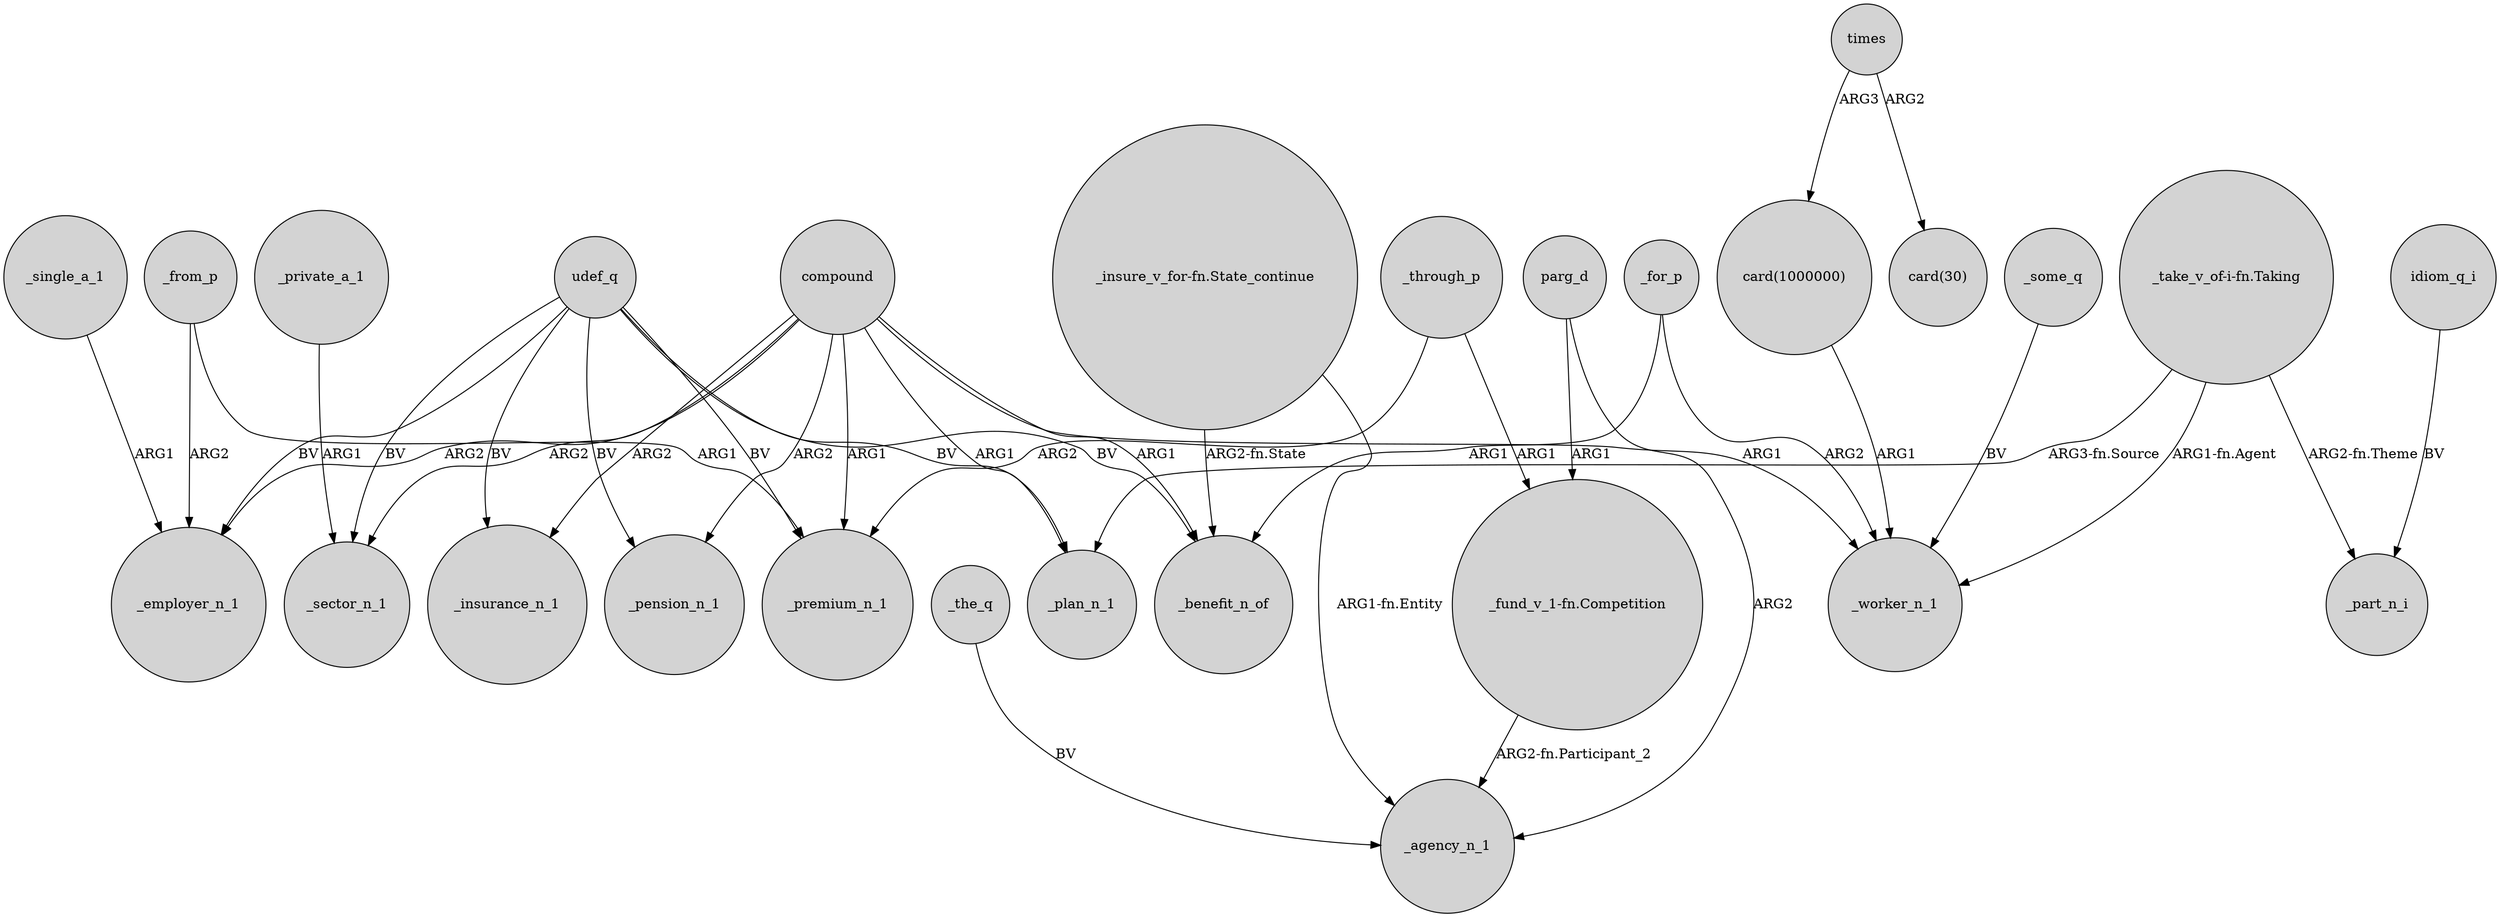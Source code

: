 digraph {
	node [shape=circle style=filled]
	_through_p -> _premium_n_1 [label=ARG2]
	_some_q -> _worker_n_1 [label=BV]
	udef_q -> _insurance_n_1 [label=BV]
	_for_p -> _benefit_n_of [label=ARG1]
	parg_d -> _agency_n_1 [label=ARG2]
	"card(1000000)" -> _worker_n_1 [label=ARG1]
	udef_q -> _benefit_n_of [label=BV]
	times -> "card(1000000)" [label=ARG3]
	_the_q -> _agency_n_1 [label=BV]
	"_fund_v_1-fn.Competition" -> _agency_n_1 [label="ARG2-fn.Participant_2"]
	compound -> _premium_n_1 [label=ARG1]
	_through_p -> "_fund_v_1-fn.Competition" [label=ARG1]
	"_take_v_of-i-fn.Taking" -> _plan_n_1 [label="ARG3-fn.Source"]
	idiom_q_i -> _part_n_i [label=BV]
	udef_q -> _sector_n_1 [label=BV]
	_private_a_1 -> _sector_n_1 [label=ARG1]
	_from_p -> _premium_n_1 [label=ARG1]
	udef_q -> _pension_n_1 [label=BV]
	compound -> _worker_n_1 [label=ARG1]
	times -> "card(30)" [label=ARG2]
	"_take_v_of-i-fn.Taking" -> _worker_n_1 [label="ARG1-fn.Agent"]
	_from_p -> _employer_n_1 [label=ARG2]
	"_insure_v_for-fn.State_continue" -> _agency_n_1 [label="ARG1-fn.Entity"]
	compound -> _pension_n_1 [label=ARG2]
	compound -> _insurance_n_1 [label=ARG2]
	"_take_v_of-i-fn.Taking" -> _part_n_i [label="ARG2-fn.Theme"]
	udef_q -> _premium_n_1 [label=BV]
	compound -> _employer_n_1 [label=ARG2]
	compound -> _plan_n_1 [label=ARG1]
	_for_p -> _worker_n_1 [label=ARG2]
	compound -> _sector_n_1 [label=ARG2]
	"_insure_v_for-fn.State_continue" -> _benefit_n_of [label="ARG2-fn.State"]
	udef_q -> _plan_n_1 [label=BV]
	udef_q -> _employer_n_1 [label=BV]
	compound -> _benefit_n_of [label=ARG1]
	parg_d -> "_fund_v_1-fn.Competition" [label=ARG1]
	_single_a_1 -> _employer_n_1 [label=ARG1]
}
